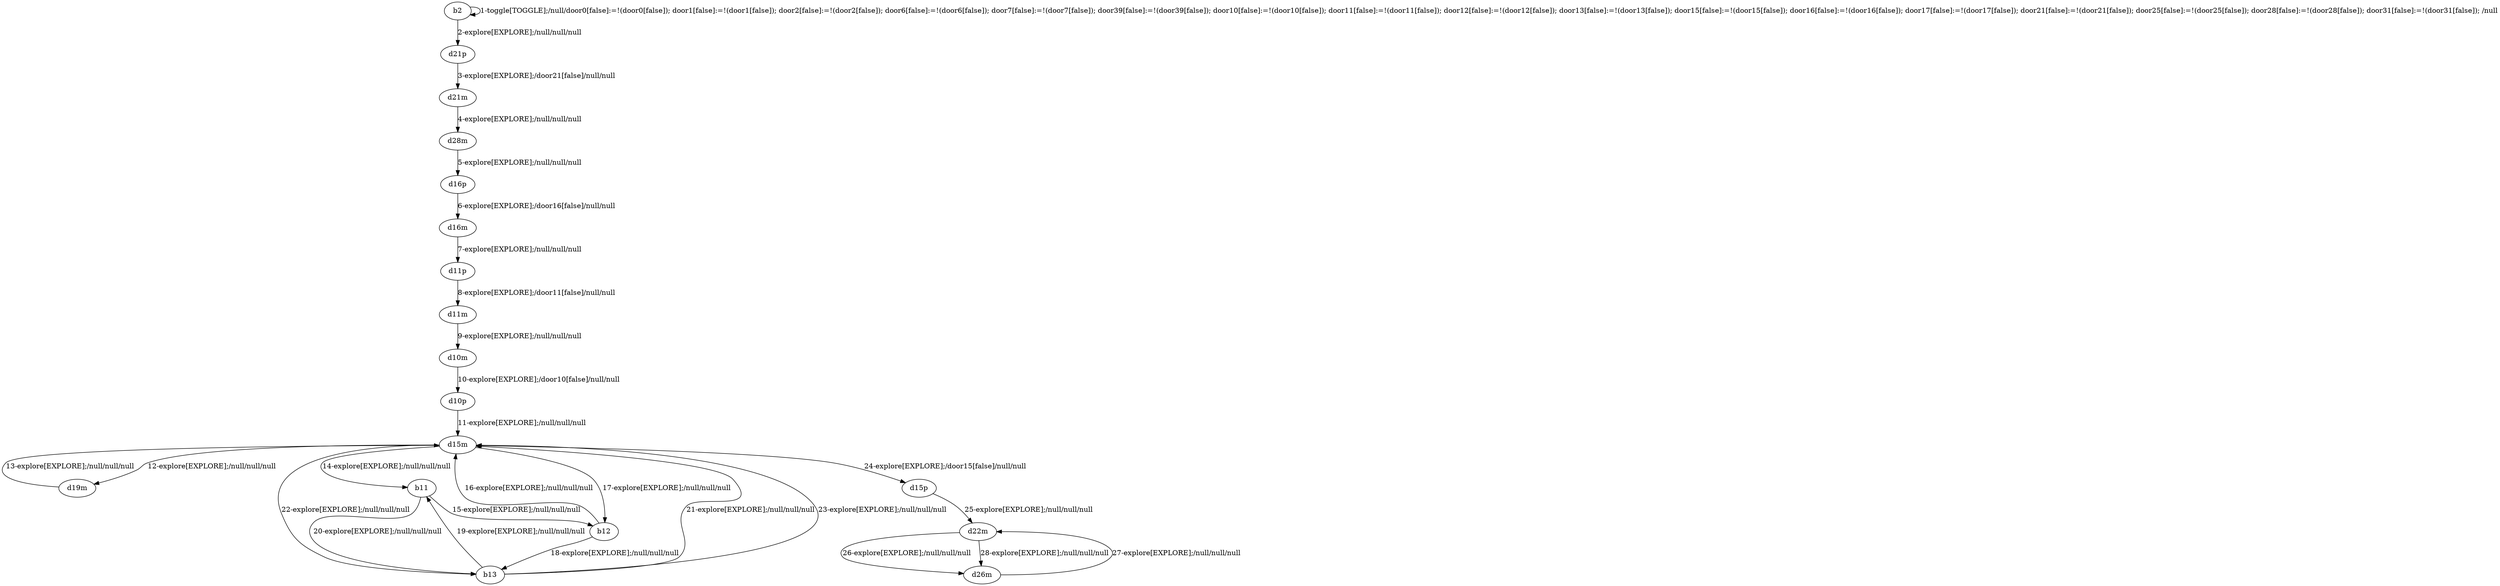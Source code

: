 # Total number of goals covered by this test: 5
# b13 --> b11
# b11 --> b12
# b12 --> d15m
# b11 --> b13
# d15m --> b11

digraph g {
"b2" -> "b2" [label = "1-toggle[TOGGLE];/null/door0[false]:=!(door0[false]); door1[false]:=!(door1[false]); door2[false]:=!(door2[false]); door6[false]:=!(door6[false]); door7[false]:=!(door7[false]); door39[false]:=!(door39[false]); door10[false]:=!(door10[false]); door11[false]:=!(door11[false]); door12[false]:=!(door12[false]); door13[false]:=!(door13[false]); door15[false]:=!(door15[false]); door16[false]:=!(door16[false]); door17[false]:=!(door17[false]); door21[false]:=!(door21[false]); door25[false]:=!(door25[false]); door28[false]:=!(door28[false]); door31[false]:=!(door31[false]); /null"];
"b2" -> "d21p" [label = "2-explore[EXPLORE];/null/null/null"];
"d21p" -> "d21m" [label = "3-explore[EXPLORE];/door21[false]/null/null"];
"d21m" -> "d28m" [label = "4-explore[EXPLORE];/null/null/null"];
"d28m" -> "d16p" [label = "5-explore[EXPLORE];/null/null/null"];
"d16p" -> "d16m" [label = "6-explore[EXPLORE];/door16[false]/null/null"];
"d16m" -> "d11p" [label = "7-explore[EXPLORE];/null/null/null"];
"d11p" -> "d11m" [label = "8-explore[EXPLORE];/door11[false]/null/null"];
"d11m" -> "d10m" [label = "9-explore[EXPLORE];/null/null/null"];
"d10m" -> "d10p" [label = "10-explore[EXPLORE];/door10[false]/null/null"];
"d10p" -> "d15m" [label = "11-explore[EXPLORE];/null/null/null"];
"d15m" -> "d19m" [label = "12-explore[EXPLORE];/null/null/null"];
"d19m" -> "d15m" [label = "13-explore[EXPLORE];/null/null/null"];
"d15m" -> "b11" [label = "14-explore[EXPLORE];/null/null/null"];
"b11" -> "b12" [label = "15-explore[EXPLORE];/null/null/null"];
"b12" -> "d15m" [label = "16-explore[EXPLORE];/null/null/null"];
"d15m" -> "b12" [label = "17-explore[EXPLORE];/null/null/null"];
"b12" -> "b13" [label = "18-explore[EXPLORE];/null/null/null"];
"b13" -> "b11" [label = "19-explore[EXPLORE];/null/null/null"];
"b11" -> "b13" [label = "20-explore[EXPLORE];/null/null/null"];
"b13" -> "d15m" [label = "21-explore[EXPLORE];/null/null/null"];
"d15m" -> "b13" [label = "22-explore[EXPLORE];/null/null/null"];
"b13" -> "d15m" [label = "23-explore[EXPLORE];/null/null/null"];
"d15m" -> "d15p" [label = "24-explore[EXPLORE];/door15[false]/null/null"];
"d15p" -> "d22m" [label = "25-explore[EXPLORE];/null/null/null"];
"d22m" -> "d26m" [label = "26-explore[EXPLORE];/null/null/null"];
"d26m" -> "d22m" [label = "27-explore[EXPLORE];/null/null/null"];
"d22m" -> "d26m" [label = "28-explore[EXPLORE];/null/null/null"];
}